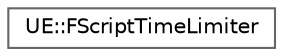 digraph "Graphical Class Hierarchy"
{
 // INTERACTIVE_SVG=YES
 // LATEX_PDF_SIZE
  bgcolor="transparent";
  edge [fontname=Helvetica,fontsize=10,labelfontname=Helvetica,labelfontsize=10];
  node [fontname=Helvetica,fontsize=10,shape=box,height=0.2,width=0.4];
  rankdir="LR";
  Node0 [id="Node000000",label="UE::FScriptTimeLimiter",height=0.2,width=0.4,color="grey40", fillcolor="white", style="filled",URL="$d8/dd7/classUE_1_1FScriptTimeLimiter.html",tooltip=" "];
}
